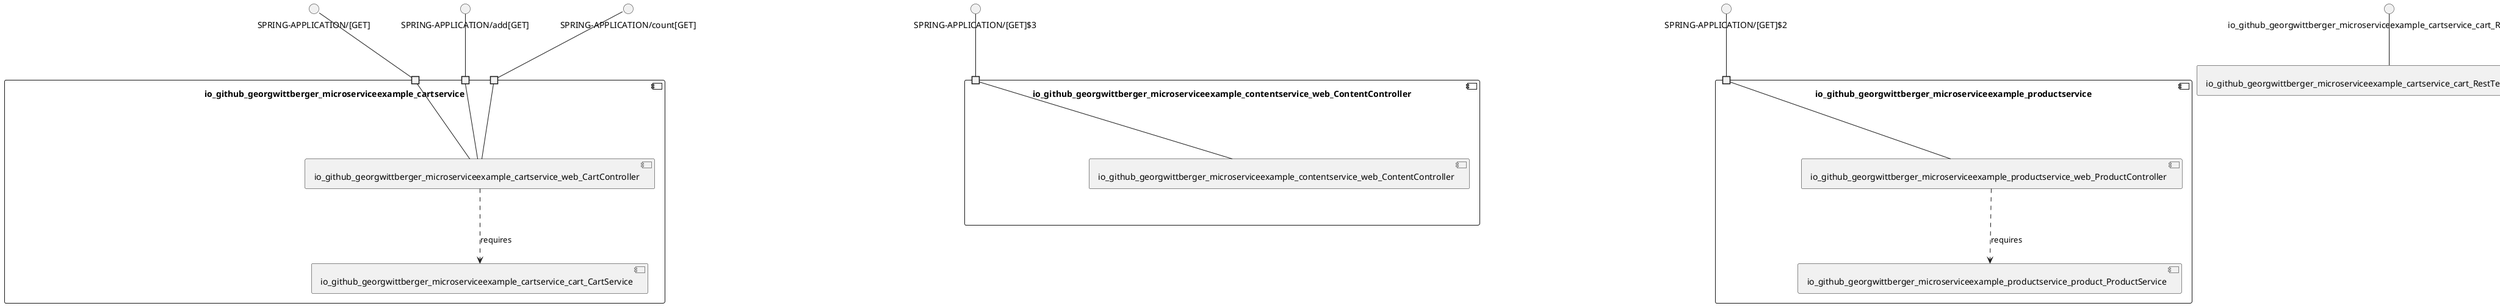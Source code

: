 @startuml
skinparam fixCircleLabelOverlapping true
skinparam componentStyle uml2
component "io_github_georgwittberger_microserviceexample_cartservice\n\n\n\n\n\n" {
[io_github_georgwittberger_microserviceexample_cartservice_cart_CartService]
[io_github_georgwittberger_microserviceexample_cartservice_web_CartController]
portin " " as io_github_georgwittberger_microserviceexample_cartservice_requires_SPRING_APPLICATION_count_GET_
portin " " as io_github_georgwittberger_microserviceexample_cartservice_requires_SPRING_APPLICATION_GET_
portin " " as io_github_georgwittberger_microserviceexample_cartservice_requires_SPRING_APPLICATION_add_GET_
[io_github_georgwittberger_microserviceexample_cartservice_web_CartController]..>[io_github_georgwittberger_microserviceexample_cartservice_cart_CartService] : requires
"io_github_georgwittberger_microserviceexample_cartservice_requires_SPRING_APPLICATION_add_GET_"--[io_github_georgwittberger_microserviceexample_cartservice_web_CartController]
"io_github_georgwittberger_microserviceexample_cartservice_requires_SPRING_APPLICATION_count_GET_"--[io_github_georgwittberger_microserviceexample_cartservice_web_CartController]
"io_github_georgwittberger_microserviceexample_cartservice_requires_SPRING_APPLICATION_GET_"--[io_github_georgwittberger_microserviceexample_cartservice_web_CartController]
}
interface "SPRING-APPLICATION/[GET]" as interface.SPRING_APPLICATION_GET_
interface.SPRING_APPLICATION_GET_--"io_github_georgwittberger_microserviceexample_cartservice_requires_SPRING_APPLICATION_GET_"
interface "SPRING-APPLICATION/add[GET]" as interface.SPRING_APPLICATION_add_GET_
interface.SPRING_APPLICATION_add_GET_--"io_github_georgwittberger_microserviceexample_cartservice_requires_SPRING_APPLICATION_add_GET_"
interface "SPRING-APPLICATION/count[GET]" as interface.SPRING_APPLICATION_count_GET_
interface.SPRING_APPLICATION_count_GET_--"io_github_georgwittberger_microserviceexample_cartservice_requires_SPRING_APPLICATION_count_GET_"
component "io_github_georgwittberger_microserviceexample_contentservice_web_ContentController\n\n\n\n\n\n" {
[io_github_georgwittberger_microserviceexample_contentservice_web_ContentController]
portin " " as io_github_georgwittberger_microserviceexample_contentservice_web_ContentController_requires_SPRING_APPLICATION_GET_3
"io_github_georgwittberger_microserviceexample_contentservice_web_ContentController_requires_SPRING_APPLICATION_GET_3"--[io_github_georgwittberger_microserviceexample_contentservice_web_ContentController]
}
interface "SPRING-APPLICATION/[GET]$3" as interface.SPRING_APPLICATION_GET_3
interface.SPRING_APPLICATION_GET_3--"io_github_georgwittberger_microserviceexample_contentservice_web_ContentController_requires_SPRING_APPLICATION_GET_3"
component "io_github_georgwittberger_microserviceexample_productservice\n\n\n\n\n\n" {
[io_github_georgwittberger_microserviceexample_productservice_web_ProductController]
[io_github_georgwittberger_microserviceexample_productservice_product_ProductService]
portin " " as io_github_georgwittberger_microserviceexample_productservice_requires_SPRING_APPLICATION_GET_2
[io_github_georgwittberger_microserviceexample_productservice_web_ProductController]..>[io_github_georgwittberger_microserviceexample_productservice_product_ProductService] : requires
"io_github_georgwittberger_microserviceexample_productservice_requires_SPRING_APPLICATION_GET_2"--[io_github_georgwittberger_microserviceexample_productservice_web_ProductController]
}
interface "SPRING-APPLICATION/[GET]$2" as interface.SPRING_APPLICATION_GET_2
interface.SPRING_APPLICATION_GET_2--"io_github_georgwittberger_microserviceexample_productservice_requires_SPRING_APPLICATION_GET_2"
interface "io_github_georgwittberger_microserviceexample_cartservice_cart_RestTemplate" as interface.io_github_georgwittberger_microserviceexample_cartservice_cart_RestTemplate
interface.io_github_georgwittberger_microserviceexample_cartservice_cart_RestTemplate--[io_github_georgwittberger_microserviceexample_cartservice_cart_RestTemplate_Provider]

@enduml
